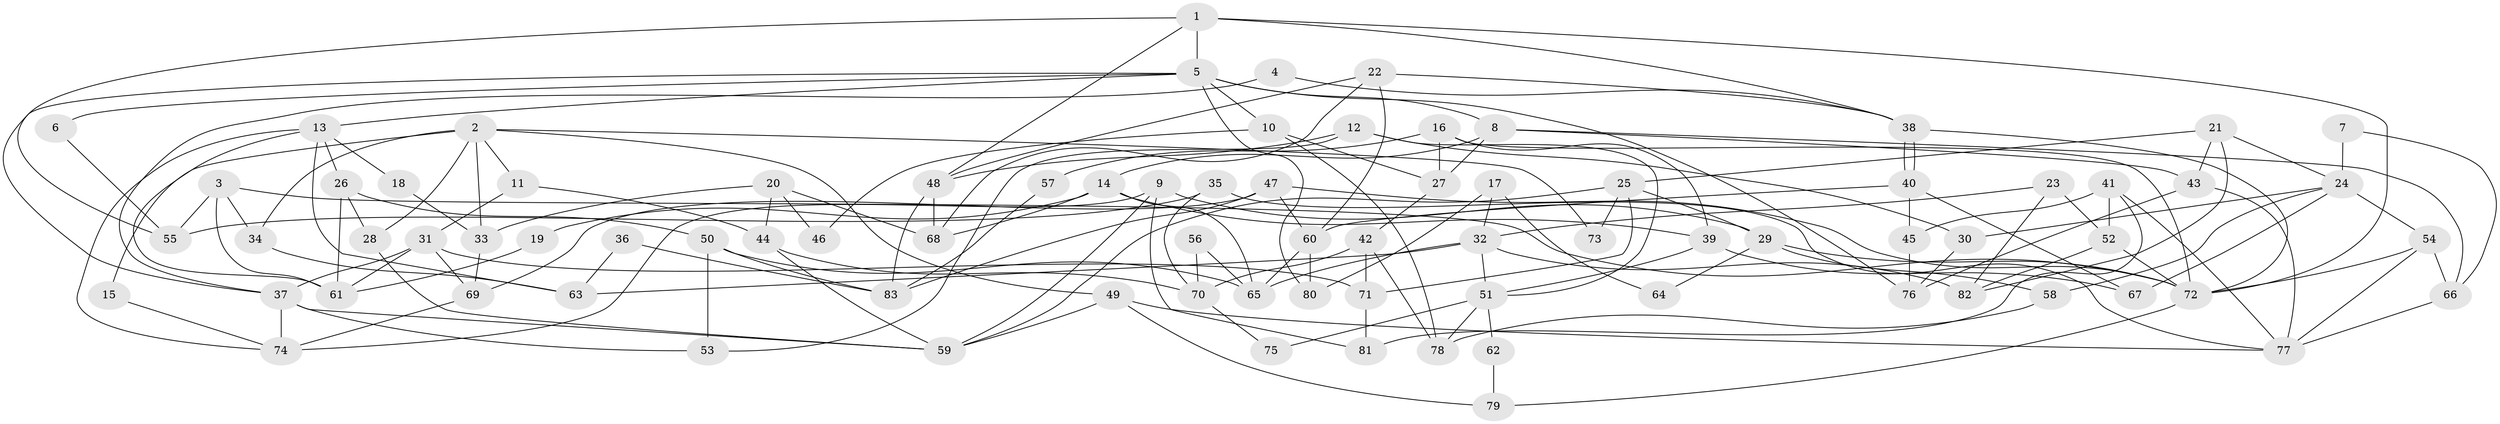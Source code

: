 // Generated by graph-tools (version 1.1) at 2025/02/03/09/25 03:02:03]
// undirected, 83 vertices, 166 edges
graph export_dot {
graph [start="1"]
  node [color=gray90,style=filled];
  1;
  2;
  3;
  4;
  5;
  6;
  7;
  8;
  9;
  10;
  11;
  12;
  13;
  14;
  15;
  16;
  17;
  18;
  19;
  20;
  21;
  22;
  23;
  24;
  25;
  26;
  27;
  28;
  29;
  30;
  31;
  32;
  33;
  34;
  35;
  36;
  37;
  38;
  39;
  40;
  41;
  42;
  43;
  44;
  45;
  46;
  47;
  48;
  49;
  50;
  51;
  52;
  53;
  54;
  55;
  56;
  57;
  58;
  59;
  60;
  61;
  62;
  63;
  64;
  65;
  66;
  67;
  68;
  69;
  70;
  71;
  72;
  73;
  74;
  75;
  76;
  77;
  78;
  79;
  80;
  81;
  82;
  83;
  1 -- 55;
  1 -- 72;
  1 -- 5;
  1 -- 38;
  1 -- 48;
  2 -- 33;
  2 -- 49;
  2 -- 11;
  2 -- 15;
  2 -- 28;
  2 -- 34;
  2 -- 73;
  3 -- 61;
  3 -- 34;
  3 -- 55;
  3 -- 72;
  4 -- 37;
  4 -- 38;
  5 -- 8;
  5 -- 6;
  5 -- 10;
  5 -- 13;
  5 -- 37;
  5 -- 76;
  5 -- 80;
  6 -- 55;
  7 -- 66;
  7 -- 24;
  8 -- 27;
  8 -- 14;
  8 -- 43;
  8 -- 66;
  9 -- 81;
  9 -- 29;
  9 -- 59;
  9 -- 74;
  10 -- 78;
  10 -- 27;
  10 -- 46;
  11 -- 31;
  11 -- 44;
  12 -- 30;
  12 -- 53;
  12 -- 48;
  12 -- 51;
  13 -- 74;
  13 -- 18;
  13 -- 26;
  13 -- 61;
  13 -- 63;
  14 -- 39;
  14 -- 68;
  14 -- 19;
  14 -- 65;
  15 -- 74;
  16 -- 72;
  16 -- 39;
  16 -- 27;
  16 -- 57;
  17 -- 80;
  17 -- 32;
  17 -- 64;
  18 -- 33;
  19 -- 61;
  20 -- 44;
  20 -- 68;
  20 -- 33;
  20 -- 46;
  21 -- 82;
  21 -- 43;
  21 -- 24;
  21 -- 25;
  22 -- 38;
  22 -- 48;
  22 -- 60;
  22 -- 68;
  23 -- 52;
  23 -- 32;
  23 -- 82;
  24 -- 54;
  24 -- 30;
  24 -- 58;
  24 -- 67;
  25 -- 59;
  25 -- 29;
  25 -- 71;
  25 -- 73;
  26 -- 61;
  26 -- 28;
  26 -- 50;
  27 -- 42;
  28 -- 59;
  29 -- 72;
  29 -- 58;
  29 -- 64;
  30 -- 76;
  31 -- 69;
  31 -- 37;
  31 -- 61;
  31 -- 71;
  32 -- 51;
  32 -- 65;
  32 -- 63;
  32 -- 82;
  33 -- 69;
  34 -- 63;
  35 -- 70;
  35 -- 77;
  35 -- 55;
  36 -- 63;
  36 -- 83;
  37 -- 59;
  37 -- 53;
  37 -- 74;
  38 -- 40;
  38 -- 40;
  38 -- 72;
  39 -- 51;
  39 -- 67;
  40 -- 60;
  40 -- 45;
  40 -- 67;
  41 -- 52;
  41 -- 45;
  41 -- 77;
  41 -- 81;
  42 -- 71;
  42 -- 70;
  42 -- 78;
  43 -- 77;
  43 -- 76;
  44 -- 59;
  44 -- 70;
  45 -- 76;
  47 -- 72;
  47 -- 60;
  47 -- 69;
  47 -- 83;
  48 -- 68;
  48 -- 83;
  49 -- 59;
  49 -- 77;
  49 -- 79;
  50 -- 83;
  50 -- 53;
  50 -- 65;
  51 -- 78;
  51 -- 62;
  51 -- 75;
  52 -- 82;
  52 -- 72;
  54 -- 66;
  54 -- 72;
  54 -- 77;
  56 -- 65;
  56 -- 70;
  57 -- 83;
  58 -- 78;
  60 -- 65;
  60 -- 80;
  62 -- 79;
  66 -- 77;
  69 -- 74;
  70 -- 75;
  71 -- 81;
  72 -- 79;
}
